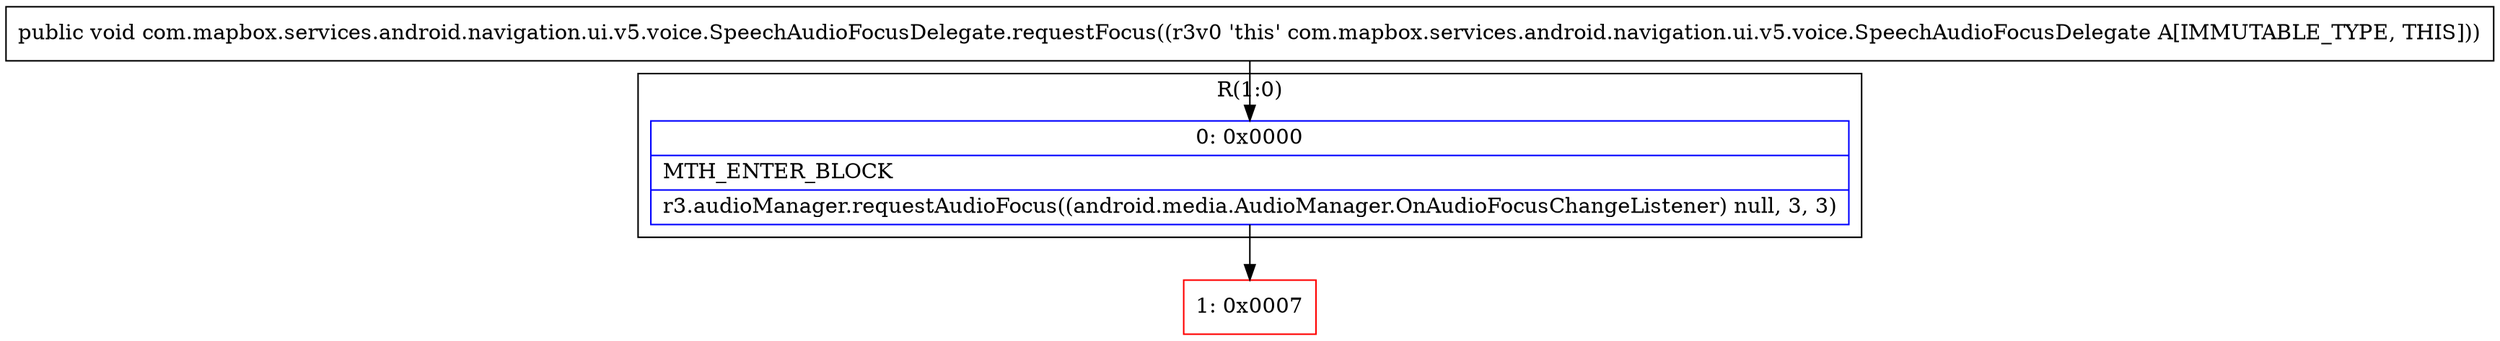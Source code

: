 digraph "CFG forcom.mapbox.services.android.navigation.ui.v5.voice.SpeechAudioFocusDelegate.requestFocus()V" {
subgraph cluster_Region_863195829 {
label = "R(1:0)";
node [shape=record,color=blue];
Node_0 [shape=record,label="{0\:\ 0x0000|MTH_ENTER_BLOCK\l|r3.audioManager.requestAudioFocus((android.media.AudioManager.OnAudioFocusChangeListener) null, 3, 3)\l}"];
}
Node_1 [shape=record,color=red,label="{1\:\ 0x0007}"];
MethodNode[shape=record,label="{public void com.mapbox.services.android.navigation.ui.v5.voice.SpeechAudioFocusDelegate.requestFocus((r3v0 'this' com.mapbox.services.android.navigation.ui.v5.voice.SpeechAudioFocusDelegate A[IMMUTABLE_TYPE, THIS])) }"];
MethodNode -> Node_0;
Node_0 -> Node_1;
}

